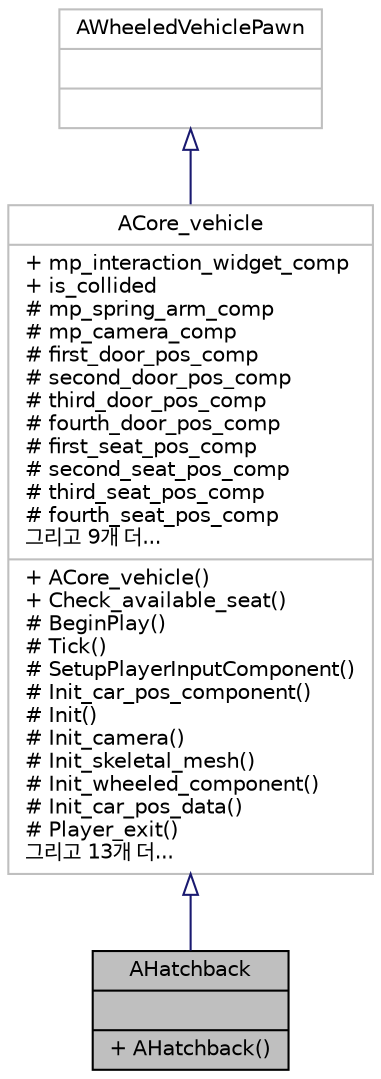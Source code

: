 digraph "AHatchback"
{
 // LATEX_PDF_SIZE
  edge [fontname="Helvetica",fontsize="10",labelfontname="Helvetica",labelfontsize="10"];
  node [fontname="Helvetica",fontsize="10",shape=record];
  Node1 [label="{AHatchback\n||+ AHatchback()\l}",height=0.2,width=0.4,color="black", fillcolor="grey75", style="filled", fontcolor="black",tooltip=" "];
  Node2 -> Node1 [dir="back",color="midnightblue",fontsize="10",style="solid",arrowtail="onormal"];
  Node2 [label="{ACore_vehicle\n|+ mp_interaction_widget_comp\l+ is_collided\l# mp_spring_arm_comp\l# mp_camera_comp\l# first_door_pos_comp\l# second_door_pos_comp\l# third_door_pos_comp\l# fourth_door_pos_comp\l# first_seat_pos_comp\l# second_seat_pos_comp\l# third_seat_pos_comp\l# fourth_seat_pos_comp\l그리고 9개 더...\l|+ ACore_vehicle()\l+ Check_available_seat()\l# BeginPlay()\l# Tick()\l# SetupPlayerInputComponent()\l# Init_car_pos_component()\l# Init()\l# Init_camera()\l# Init_skeletal_mesh()\l# Init_wheeled_component()\l# Init_car_pos_data()\l# Player_exit()\l그리고 13개 더...\l}",height=0.2,width=0.4,color="grey75", fillcolor="white", style="filled",URL="$class_a_core__vehicle.html",tooltip=" "];
  Node3 -> Node2 [dir="back",color="midnightblue",fontsize="10",style="solid",arrowtail="onormal"];
  Node3 [label="{AWheeledVehiclePawn\n||}",height=0.2,width=0.4,color="grey75", fillcolor="white", style="filled",tooltip=" "];
}
